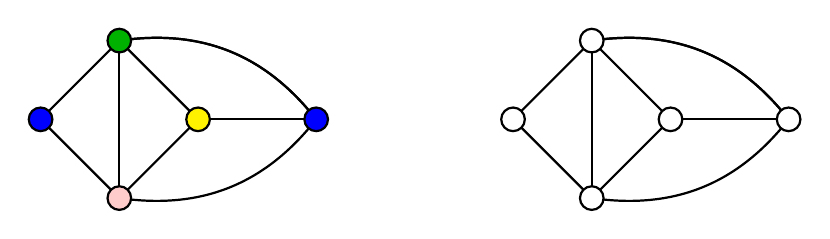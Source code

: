 %\usetikzlibrary{patterns}
\begin{tikzpicture}

\tikzstyle{edge} = [draw, thick]
\tikzstyle{vertex} = [draw] 

\begin{scope}[rotate=90]
\coordinate (A) at (-1,0);
\coordinate (B) at (1,0);
\coordinate (C) at (0,1);
\coordinate (D) at (0,-1);
\coordinate (E) at (0,-2.5);

\draw[edge] (A) -- (B);
\draw[edge] (A) -- (C) -- (B) -- (D) -- cycle;
\draw[edge] (A) to[bend right] (E);
\draw[edge] (B) to[bend left] (E);
\draw[edge] (B) to[bend left] (E);
\draw[edge] (D) to (E);

\draw[thick,fill=red!20] (A) circle (0.15);
\draw[thick,fill=green!70!black] (B) circle (0.15);
\draw[thick,fill=blue] (C) circle (0.15);
\draw[thick,fill=yellow] (D) circle (0.15);
\draw[thick,fill=blue] (E) circle (0.15);

\end{scope}

\begin{scope}[xshift=6cm, rotate=90]
\coordinate (A) at (-1,0);
\coordinate (B) at (1,0);
\coordinate (C) at (0,1);
\coordinate (D) at (0,-1);
\coordinate (E) at (0,-2.5);

\draw[edge] (A) -- (B);
\draw[edge] (A) -- (C) -- (B) -- (D) -- cycle;
\draw[edge] (A) to[bend right] (E);
\draw[edge] (B) to[bend left] (E);
\draw[edge] (B) to[bend left] (E);
\draw[edge] (D) to (E);

\draw[thick,fill=white] (A) circle (0.15);
\draw[thick,fill=white] (B) circle (0.15);
\draw[thick,fill=white] (C) circle (0.15);
\draw[thick,fill=white] (D) circle (0.15);
\draw[thick,fill=white] (E) circle (0.15);

\end{scope}

\end{tikzpicture}